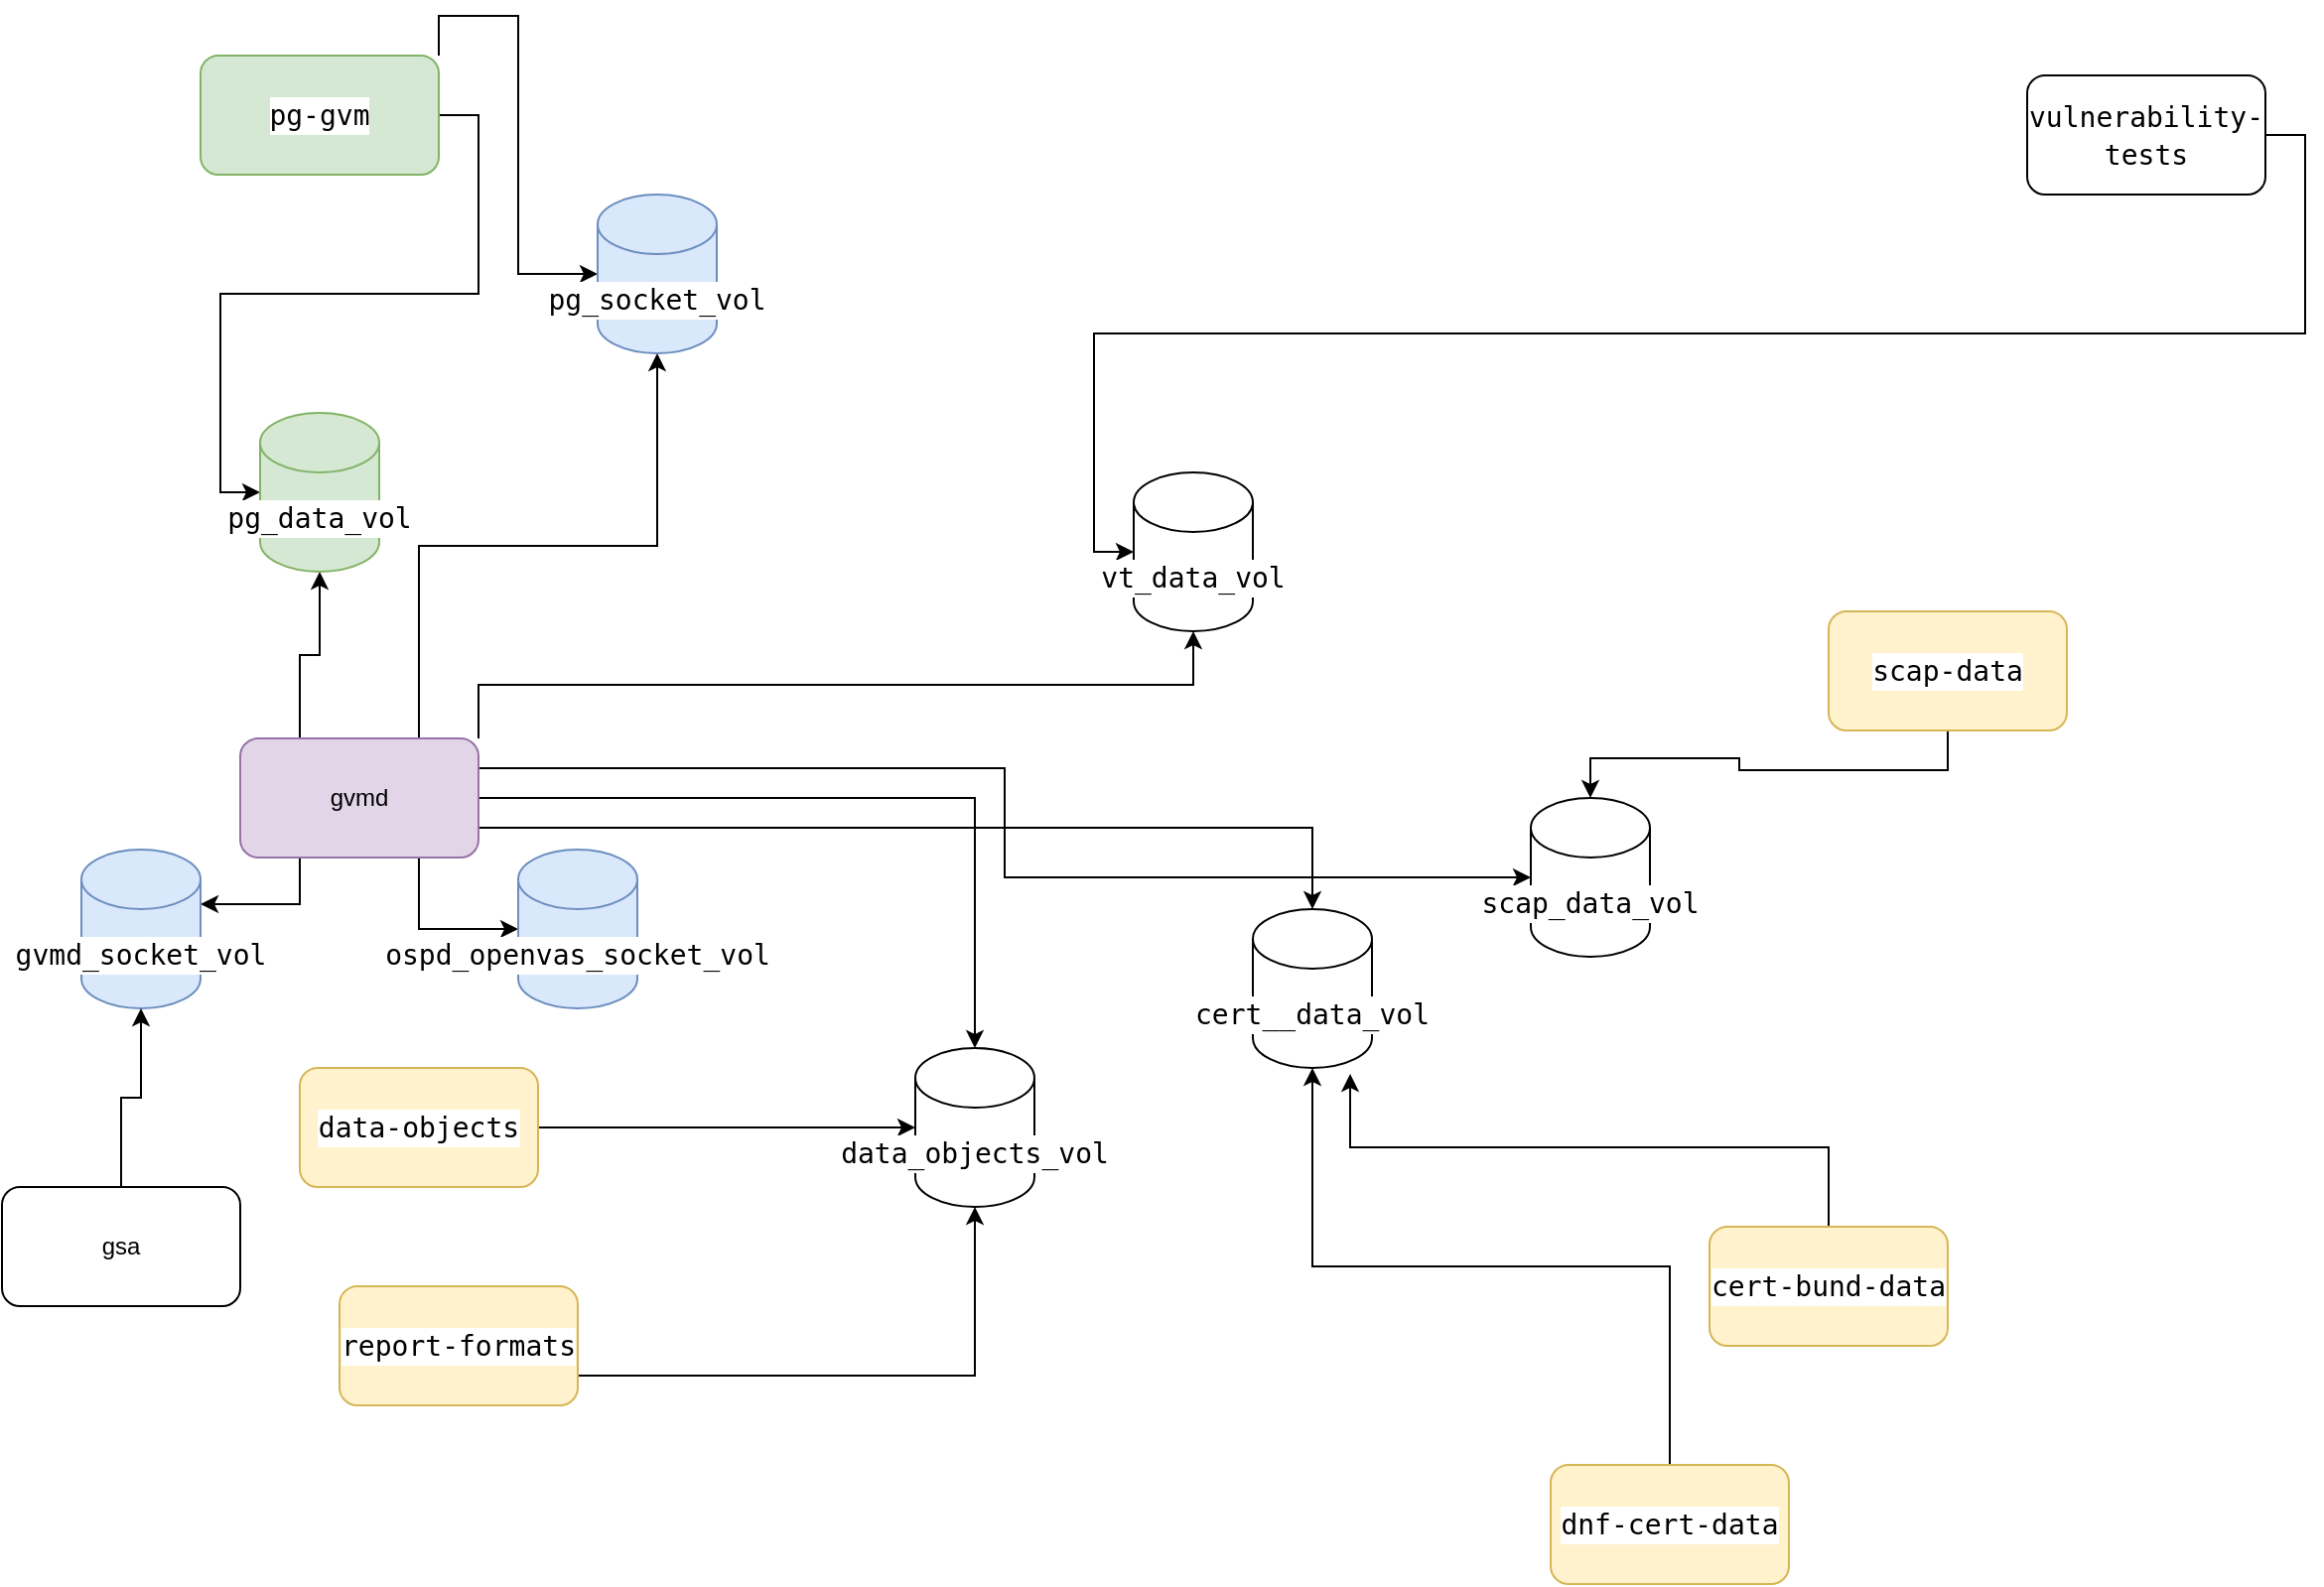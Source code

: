 <mxfile version="21.6.5" type="device" pages="2">
  <diagram name="gvmd" id="EJKHQy8DhwgOWNRzUq04">
    <mxGraphModel dx="1382" dy="843" grid="1" gridSize="10" guides="1" tooltips="1" connect="1" arrows="1" fold="1" page="1" pageScale="1" pageWidth="1169" pageHeight="827" math="0" shadow="0">
      <root>
        <mxCell id="0" />
        <mxCell id="1" parent="0" />
        <mxCell id="sP13IkEL5DIDl8-A1J3l-1" style="edgeStyle=orthogonalEdgeStyle;rounded=0;orthogonalLoop=1;jettySize=auto;html=1;exitX=1;exitY=0.5;exitDx=0;exitDy=0;" parent="1" source="G1zroLytCzBmQin_RzQE-1" target="G1zroLytCzBmQin_RzQE-18" edge="1">
          <mxGeometry relative="1" as="geometry" />
        </mxCell>
        <mxCell id="sP13IkEL5DIDl8-A1J3l-2" style="edgeStyle=orthogonalEdgeStyle;rounded=0;orthogonalLoop=1;jettySize=auto;html=1;exitX=0.25;exitY=0;exitDx=0;exitDy=0;entryX=0.5;entryY=1;entryDx=0;entryDy=0;entryPerimeter=0;" parent="1" source="G1zroLytCzBmQin_RzQE-1" target="G1zroLytCzBmQin_RzQE-29" edge="1">
          <mxGeometry relative="1" as="geometry" />
        </mxCell>
        <mxCell id="sP13IkEL5DIDl8-A1J3l-3" style="edgeStyle=orthogonalEdgeStyle;rounded=0;orthogonalLoop=1;jettySize=auto;html=1;exitX=0.75;exitY=0;exitDx=0;exitDy=0;" parent="1" source="G1zroLytCzBmQin_RzQE-1" target="G1zroLytCzBmQin_RzQE-30" edge="1">
          <mxGeometry relative="1" as="geometry" />
        </mxCell>
        <mxCell id="sP13IkEL5DIDl8-A1J3l-6" style="edgeStyle=orthogonalEdgeStyle;rounded=0;orthogonalLoop=1;jettySize=auto;html=1;exitX=0.25;exitY=1;exitDx=0;exitDy=0;entryX=1;entryY=0;entryDx=0;entryDy=27.5;entryPerimeter=0;" parent="1" source="G1zroLytCzBmQin_RzQE-1" target="sP13IkEL5DIDl8-A1J3l-4" edge="1">
          <mxGeometry relative="1" as="geometry" />
        </mxCell>
        <mxCell id="sP13IkEL5DIDl8-A1J3l-7" style="edgeStyle=orthogonalEdgeStyle;rounded=0;orthogonalLoop=1;jettySize=auto;html=1;exitX=0.75;exitY=1;exitDx=0;exitDy=0;" parent="1" source="G1zroLytCzBmQin_RzQE-1" target="sP13IkEL5DIDl8-A1J3l-5" edge="1">
          <mxGeometry relative="1" as="geometry" />
        </mxCell>
        <mxCell id="sP13IkEL5DIDl8-A1J3l-8" style="edgeStyle=orthogonalEdgeStyle;rounded=0;orthogonalLoop=1;jettySize=auto;html=1;exitX=1;exitY=0;exitDx=0;exitDy=0;" parent="1" source="G1zroLytCzBmQin_RzQE-1" target="G1zroLytCzBmQin_RzQE-3" edge="1">
          <mxGeometry relative="1" as="geometry" />
        </mxCell>
        <mxCell id="sP13IkEL5DIDl8-A1J3l-12" style="edgeStyle=orthogonalEdgeStyle;rounded=0;orthogonalLoop=1;jettySize=auto;html=1;exitX=1;exitY=0.75;exitDx=0;exitDy=0;entryX=0.5;entryY=0;entryDx=0;entryDy=0;entryPerimeter=0;" parent="1" source="G1zroLytCzBmQin_RzQE-1" target="G1zroLytCzBmQin_RzQE-13" edge="1">
          <mxGeometry relative="1" as="geometry" />
        </mxCell>
        <mxCell id="sP13IkEL5DIDl8-A1J3l-13" style="edgeStyle=orthogonalEdgeStyle;rounded=0;orthogonalLoop=1;jettySize=auto;html=1;exitX=1;exitY=0.25;exitDx=0;exitDy=0;entryX=0;entryY=0.5;entryDx=0;entryDy=0;entryPerimeter=0;" parent="1" source="G1zroLytCzBmQin_RzQE-1" target="G1zroLytCzBmQin_RzQE-10" edge="1">
          <mxGeometry relative="1" as="geometry" />
        </mxCell>
        <mxCell id="G1zroLytCzBmQin_RzQE-1" value="gvmd" style="rounded=1;whiteSpace=wrap;html=1;fillColor=#e1d5e7;strokeColor=#9673a6;" parent="1" vertex="1">
          <mxGeometry x="130" y="384" width="120" height="60" as="geometry" />
        </mxCell>
        <mxCell id="G1zroLytCzBmQin_RzQE-4" style="edgeStyle=orthogonalEdgeStyle;rounded=0;orthogonalLoop=1;jettySize=auto;html=1;exitX=1;exitY=0.5;exitDx=0;exitDy=0;entryX=0;entryY=0.5;entryDx=0;entryDy=0;entryPerimeter=0;" parent="1" source="G1zroLytCzBmQin_RzQE-2" target="G1zroLytCzBmQin_RzQE-3" edge="1">
          <mxGeometry relative="1" as="geometry" />
        </mxCell>
        <mxCell id="G1zroLytCzBmQin_RzQE-2" value="&lt;div style=&quot;background-color: rgb(255, 255, 255); font-family: &amp;quot;Droid Sans Mono&amp;quot;, &amp;quot;monospace&amp;quot;, monospace; font-size: 14px; line-height: 19px;&quot;&gt;vulnerability-tests&lt;/div&gt;" style="rounded=1;whiteSpace=wrap;html=1;" parent="1" vertex="1">
          <mxGeometry x="1030" y="50" width="120" height="60" as="geometry" />
        </mxCell>
        <mxCell id="G1zroLytCzBmQin_RzQE-3" value="&lt;div style=&quot;background-color: rgb(255, 255, 255); font-family: &amp;quot;Droid Sans Mono&amp;quot;, &amp;quot;monospace&amp;quot;, monospace; font-size: 14px; line-height: 19px;&quot;&gt;vt_data_vol&lt;/div&gt;" style="shape=cylinder3;whiteSpace=wrap;html=1;boundedLbl=1;backgroundOutline=1;size=15;" parent="1" vertex="1">
          <mxGeometry x="580" y="250" width="60" height="80" as="geometry" />
        </mxCell>
        <mxCell id="G1zroLytCzBmQin_RzQE-8" style="edgeStyle=orthogonalEdgeStyle;rounded=0;orthogonalLoop=1;jettySize=auto;html=1;exitX=0.5;exitY=1;exitDx=0;exitDy=0;" parent="1" source="G1zroLytCzBmQin_RzQE-9" target="G1zroLytCzBmQin_RzQE-10" edge="1">
          <mxGeometry relative="1" as="geometry" />
        </mxCell>
        <mxCell id="G1zroLytCzBmQin_RzQE-9" value="&lt;div style=&quot;background-color: rgb(255, 255, 255); font-family: &amp;quot;Droid Sans Mono&amp;quot;, &amp;quot;monospace&amp;quot;, monospace; font-size: 14px; line-height: 19px;&quot;&gt;scap-data&lt;/div&gt;" style="rounded=1;whiteSpace=wrap;html=1;fillColor=#fff2cc;strokeColor=#d6b656;" parent="1" vertex="1">
          <mxGeometry x="930" y="320" width="120" height="60" as="geometry" />
        </mxCell>
        <mxCell id="G1zroLytCzBmQin_RzQE-10" value="&lt;div style=&quot;background-color: rgb(255, 255, 255); font-family: &amp;quot;Droid Sans Mono&amp;quot;, &amp;quot;monospace&amp;quot;, monospace; font-size: 14px; line-height: 19px;&quot;&gt;scap_data_vol&lt;/div&gt;" style="shape=cylinder3;whiteSpace=wrap;html=1;boundedLbl=1;backgroundOutline=1;size=15;" parent="1" vertex="1">
          <mxGeometry x="780" y="414" width="60" height="80" as="geometry" />
        </mxCell>
        <mxCell id="G1zroLytCzBmQin_RzQE-11" style="edgeStyle=orthogonalEdgeStyle;rounded=0;orthogonalLoop=1;jettySize=auto;html=1;exitX=0.5;exitY=0;exitDx=0;exitDy=0;entryX=0.817;entryY=1.038;entryDx=0;entryDy=0;entryPerimeter=0;" parent="1" source="G1zroLytCzBmQin_RzQE-12" target="G1zroLytCzBmQin_RzQE-13" edge="1">
          <mxGeometry relative="1" as="geometry" />
        </mxCell>
        <mxCell id="G1zroLytCzBmQin_RzQE-12" value="&lt;div style=&quot;background-color: rgb(255, 255, 255); font-family: &amp;quot;Droid Sans Mono&amp;quot;, &amp;quot;monospace&amp;quot;, monospace; font-size: 14px; line-height: 19px;&quot;&gt;cert-bund-data&lt;/div&gt;" style="rounded=1;whiteSpace=wrap;html=1;fillColor=#fff2cc;strokeColor=#d6b656;" parent="1" vertex="1">
          <mxGeometry x="870" y="630" width="120" height="60" as="geometry" />
        </mxCell>
        <mxCell id="G1zroLytCzBmQin_RzQE-13" value="&lt;div style=&quot;background-color: rgb(255, 255, 255); font-family: &amp;quot;Droid Sans Mono&amp;quot;, &amp;quot;monospace&amp;quot;, monospace; font-size: 14px; line-height: 19px;&quot;&gt;cert__data_vol&lt;/div&gt;" style="shape=cylinder3;whiteSpace=wrap;html=1;boundedLbl=1;backgroundOutline=1;size=15;" parent="1" vertex="1">
          <mxGeometry x="640" y="470" width="60" height="80" as="geometry" />
        </mxCell>
        <mxCell id="G1zroLytCzBmQin_RzQE-15" style="edgeStyle=orthogonalEdgeStyle;rounded=0;orthogonalLoop=1;jettySize=auto;html=1;exitX=0.5;exitY=0;exitDx=0;exitDy=0;entryX=0.5;entryY=1;entryDx=0;entryDy=0;entryPerimeter=0;" parent="1" source="G1zroLytCzBmQin_RzQE-14" target="G1zroLytCzBmQin_RzQE-13" edge="1">
          <mxGeometry relative="1" as="geometry" />
        </mxCell>
        <mxCell id="G1zroLytCzBmQin_RzQE-14" value="&lt;div style=&quot;background-color: rgb(255, 255, 255); font-family: &amp;quot;Droid Sans Mono&amp;quot;, &amp;quot;monospace&amp;quot;, monospace; font-size: 14px; line-height: 19px;&quot;&gt;dnf-cert-data&lt;/div&gt;" style="rounded=1;whiteSpace=wrap;html=1;fillColor=#fff2cc;strokeColor=#d6b656;" parent="1" vertex="1">
          <mxGeometry x="790" y="750" width="120" height="60" as="geometry" />
        </mxCell>
        <mxCell id="G1zroLytCzBmQin_RzQE-16" style="edgeStyle=orthogonalEdgeStyle;rounded=0;orthogonalLoop=1;jettySize=auto;html=1;exitX=1;exitY=0.5;exitDx=0;exitDy=0;entryX=0;entryY=0.5;entryDx=0;entryDy=0;entryPerimeter=0;" parent="1" source="G1zroLytCzBmQin_RzQE-17" target="G1zroLytCzBmQin_RzQE-18" edge="1">
          <mxGeometry relative="1" as="geometry" />
        </mxCell>
        <mxCell id="G1zroLytCzBmQin_RzQE-17" value="&lt;div style=&quot;background-color: rgb(255, 255, 255); font-family: &amp;quot;Droid Sans Mono&amp;quot;, &amp;quot;monospace&amp;quot;, monospace; font-size: 14px; line-height: 19px;&quot;&gt;data-objects&lt;/div&gt;" style="rounded=1;whiteSpace=wrap;html=1;fillColor=#fff2cc;strokeColor=#d6b656;" parent="1" vertex="1">
          <mxGeometry x="160" y="550" width="120" height="60" as="geometry" />
        </mxCell>
        <mxCell id="G1zroLytCzBmQin_RzQE-18" value="&lt;div style=&quot;background-color: rgb(255, 255, 255); font-family: &amp;quot;Droid Sans Mono&amp;quot;, &amp;quot;monospace&amp;quot;, monospace; font-size: 14px; line-height: 19px;&quot;&gt;data_objects_vol&lt;/div&gt;" style="shape=cylinder3;whiteSpace=wrap;html=1;boundedLbl=1;backgroundOutline=1;size=15;" parent="1" vertex="1">
          <mxGeometry x="470" y="540" width="60" height="80" as="geometry" />
        </mxCell>
        <mxCell id="G1zroLytCzBmQin_RzQE-19" style="edgeStyle=orthogonalEdgeStyle;rounded=0;orthogonalLoop=1;jettySize=auto;html=1;exitX=1;exitY=0.75;exitDx=0;exitDy=0;entryX=0.5;entryY=1;entryDx=0;entryDy=0;entryPerimeter=0;" parent="1" source="G1zroLytCzBmQin_RzQE-20" target="G1zroLytCzBmQin_RzQE-18" edge="1">
          <mxGeometry relative="1" as="geometry" />
        </mxCell>
        <mxCell id="G1zroLytCzBmQin_RzQE-20" value="&lt;div style=&quot;background-color: rgb(255, 255, 255); font-family: &amp;quot;Droid Sans Mono&amp;quot;, &amp;quot;monospace&amp;quot;, monospace; font-size: 14px; line-height: 19px;&quot;&gt;report-formats&lt;/div&gt;" style="rounded=1;whiteSpace=wrap;html=1;fillColor=#fff2cc;strokeColor=#d6b656;" parent="1" vertex="1">
          <mxGeometry x="180" y="660" width="120" height="60" as="geometry" />
        </mxCell>
        <mxCell id="G1zroLytCzBmQin_RzQE-21" style="edgeStyle=orthogonalEdgeStyle;rounded=0;orthogonalLoop=1;jettySize=auto;html=1;exitX=1;exitY=0.5;exitDx=0;exitDy=0;entryX=0;entryY=0.5;entryDx=0;entryDy=0;entryPerimeter=0;" parent="1" edge="1">
          <mxGeometry relative="1" as="geometry">
            <mxPoint x="490" y="430" as="sourcePoint" />
          </mxGeometry>
        </mxCell>
        <mxCell id="G1zroLytCzBmQin_RzQE-24" style="edgeStyle=orthogonalEdgeStyle;rounded=0;orthogonalLoop=1;jettySize=auto;html=1;exitX=1;exitY=0.5;exitDx=0;exitDy=0;entryX=0;entryY=0.5;entryDx=0;entryDy=0;entryPerimeter=0;" parent="1" edge="1">
          <mxGeometry relative="1" as="geometry">
            <mxPoint x="170" y="460" as="sourcePoint" />
          </mxGeometry>
        </mxCell>
        <mxCell id="G1zroLytCzBmQin_RzQE-27" style="edgeStyle=orthogonalEdgeStyle;rounded=0;orthogonalLoop=1;jettySize=auto;html=1;exitX=1;exitY=0.5;exitDx=0;exitDy=0;entryX=0;entryY=0.5;entryDx=0;entryDy=0;entryPerimeter=0;" parent="1" source="G1zroLytCzBmQin_RzQE-28" target="G1zroLytCzBmQin_RzQE-29" edge="1">
          <mxGeometry relative="1" as="geometry" />
        </mxCell>
        <mxCell id="G1zroLytCzBmQin_RzQE-31" style="edgeStyle=orthogonalEdgeStyle;rounded=0;orthogonalLoop=1;jettySize=auto;html=1;exitX=1;exitY=0;exitDx=0;exitDy=0;entryX=0;entryY=0.5;entryDx=0;entryDy=0;entryPerimeter=0;" parent="1" source="G1zroLytCzBmQin_RzQE-28" target="G1zroLytCzBmQin_RzQE-30" edge="1">
          <mxGeometry relative="1" as="geometry" />
        </mxCell>
        <mxCell id="G1zroLytCzBmQin_RzQE-28" value="&lt;div style=&quot;background-color: rgb(255, 255, 255); font-family: &amp;quot;Droid Sans Mono&amp;quot;, &amp;quot;monospace&amp;quot;, monospace; font-size: 14px; line-height: 19px;&quot;&gt;pg-gvm&lt;/div&gt;" style="rounded=1;whiteSpace=wrap;html=1;fillColor=#d5e8d4;strokeColor=#82b366;" parent="1" vertex="1">
          <mxGeometry x="110" y="40" width="120" height="60" as="geometry" />
        </mxCell>
        <mxCell id="G1zroLytCzBmQin_RzQE-29" value="&lt;div style=&quot;background-color: rgb(255, 255, 255); font-family: &amp;quot;Droid Sans Mono&amp;quot;, &amp;quot;monospace&amp;quot;, monospace; font-size: 14px; line-height: 19px;&quot;&gt;pg_data_vol&lt;/div&gt;" style="shape=cylinder3;whiteSpace=wrap;html=1;boundedLbl=1;backgroundOutline=1;size=15;fillColor=#d5e8d4;strokeColor=#82b366;" parent="1" vertex="1">
          <mxGeometry x="140" y="220" width="60" height="80" as="geometry" />
        </mxCell>
        <mxCell id="G1zroLytCzBmQin_RzQE-30" value="&lt;div style=&quot;background-color: rgb(255, 255, 255); font-family: &amp;quot;Droid Sans Mono&amp;quot;, &amp;quot;monospace&amp;quot;, monospace; font-size: 14px; line-height: 19px;&quot;&gt;pg_socket_vol&lt;/div&gt;" style="shape=cylinder3;whiteSpace=wrap;html=1;boundedLbl=1;backgroundOutline=1;size=15;fillColor=#dae8fc;strokeColor=#6c8ebf;" parent="1" vertex="1">
          <mxGeometry x="310" y="110" width="60" height="80" as="geometry" />
        </mxCell>
        <mxCell id="sP13IkEL5DIDl8-A1J3l-4" value="&lt;div style=&quot;background-color: rgb(255, 255, 255); font-family: &amp;quot;Droid Sans Mono&amp;quot;, &amp;quot;monospace&amp;quot;, monospace; font-size: 14px; line-height: 19px;&quot;&gt;gvmd_socket_vol&lt;/div&gt;" style="shape=cylinder3;whiteSpace=wrap;html=1;boundedLbl=1;backgroundOutline=1;size=15;fillColor=#dae8fc;strokeColor=#6c8ebf;" parent="1" vertex="1">
          <mxGeometry x="50" y="440" width="60" height="80" as="geometry" />
        </mxCell>
        <mxCell id="sP13IkEL5DIDl8-A1J3l-5" value="&lt;div style=&quot;background-color: rgb(255, 255, 255); font-family: &amp;quot;Droid Sans Mono&amp;quot;, &amp;quot;monospace&amp;quot;, monospace; font-size: 14px; line-height: 19px;&quot;&gt;ospd_openvas_socket_vol&lt;/div&gt;" style="shape=cylinder3;whiteSpace=wrap;html=1;boundedLbl=1;backgroundOutline=1;size=15;fillColor=#dae8fc;strokeColor=#6c8ebf;" parent="1" vertex="1">
          <mxGeometry x="270" y="440" width="60" height="80" as="geometry" />
        </mxCell>
        <mxCell id="sP13IkEL5DIDl8-A1J3l-10" style="edgeStyle=orthogonalEdgeStyle;rounded=0;orthogonalLoop=1;jettySize=auto;html=1;exitX=0.5;exitY=0;exitDx=0;exitDy=0;entryX=0.5;entryY=1;entryDx=0;entryDy=0;entryPerimeter=0;" parent="1" source="sP13IkEL5DIDl8-A1J3l-9" target="sP13IkEL5DIDl8-A1J3l-4" edge="1">
          <mxGeometry relative="1" as="geometry" />
        </mxCell>
        <mxCell id="sP13IkEL5DIDl8-A1J3l-9" value="gsa" style="rounded=1;whiteSpace=wrap;html=1;" parent="1" vertex="1">
          <mxGeometry x="10" y="610" width="120" height="60" as="geometry" />
        </mxCell>
      </root>
    </mxGraphModel>
  </diagram>
  <diagram name="openvas" id="hPpWNtwQ92RmoDZGUYMv">
    <mxGraphModel dx="1382" dy="843" grid="1" gridSize="10" guides="1" tooltips="1" connect="1" arrows="1" fold="1" page="1" pageScale="1" pageWidth="1169" pageHeight="827" math="0" shadow="0">
      <root>
        <mxCell id="056qWDRWDdOtul4DCGZ--0" />
        <mxCell id="056qWDRWDdOtul4DCGZ--1" parent="056qWDRWDdOtul4DCGZ--0" />
        <mxCell id="AK1B5cC-5VPjAd3VQ5SN-2" style="edgeStyle=orthogonalEdgeStyle;rounded=0;orthogonalLoop=1;jettySize=auto;html=1;exitX=1;exitY=0.25;exitDx=0;exitDy=0;entryX=0.5;entryY=1;entryDx=0;entryDy=0;entryPerimeter=0;" parent="056qWDRWDdOtul4DCGZ--1" source="056qWDRWDdOtul4DCGZ--2" target="AK1B5cC-5VPjAd3VQ5SN-0" edge="1">
          <mxGeometry relative="1" as="geometry" />
        </mxCell>
        <mxCell id="AK1B5cC-5VPjAd3VQ5SN-3" style="edgeStyle=orthogonalEdgeStyle;rounded=0;orthogonalLoop=1;jettySize=auto;html=1;exitX=0.75;exitY=1;exitDx=0;exitDy=0;" parent="056qWDRWDdOtul4DCGZ--1" source="056qWDRWDdOtul4DCGZ--2" target="056qWDRWDdOtul4DCGZ--27" edge="1">
          <mxGeometry relative="1" as="geometry">
            <Array as="points">
              <mxPoint x="270" y="300" />
              <mxPoint x="390" y="300" />
            </Array>
          </mxGeometry>
        </mxCell>
        <mxCell id="AK1B5cC-5VPjAd3VQ5SN-8" style="edgeStyle=orthogonalEdgeStyle;rounded=0;orthogonalLoop=1;jettySize=auto;html=1;exitX=1;exitY=0.75;exitDx=0;exitDy=0;entryX=0;entryY=0.5;entryDx=0;entryDy=0;dashed=1;" parent="056qWDRWDdOtul4DCGZ--1" source="056qWDRWDdOtul4DCGZ--2" target="AK1B5cC-5VPjAd3VQ5SN-1" edge="1">
          <mxGeometry relative="1" as="geometry" />
        </mxCell>
        <mxCell id="056qWDRWDdOtul4DCGZ--2" value="openvas" style="rounded=1;whiteSpace=wrap;html=1;fillColor=#e1d5e7;strokeColor=#9673a6;" parent="056qWDRWDdOtul4DCGZ--1" vertex="1">
          <mxGeometry x="180" y="120" width="120" height="60" as="geometry" />
        </mxCell>
        <mxCell id="056qWDRWDdOtul4DCGZ--3" style="edgeStyle=orthogonalEdgeStyle;rounded=0;orthogonalLoop=1;jettySize=auto;html=1;exitX=1;exitY=0.5;exitDx=0;exitDy=0;entryX=0;entryY=0.5;entryDx=0;entryDy=0;entryPerimeter=0;" parent="056qWDRWDdOtul4DCGZ--1" source="056qWDRWDdOtul4DCGZ--4" target="056qWDRWDdOtul4DCGZ--5" edge="1">
          <mxGeometry relative="1" as="geometry" />
        </mxCell>
        <mxCell id="056qWDRWDdOtul4DCGZ--4" value="&lt;div style=&quot;background-color: rgb(255, 255, 255); font-family: &amp;quot;Droid Sans Mono&amp;quot;, &amp;quot;monospace&amp;quot;, monospace; font-size: 14px; line-height: 19px;&quot;&gt;vulnerability-tests&lt;/div&gt;" style="rounded=1;whiteSpace=wrap;html=1;fillColor=#ffe6cc;strokeColor=#d79b00;" parent="056qWDRWDdOtul4DCGZ--1" vertex="1">
          <mxGeometry x="830" y="30" width="120" height="60" as="geometry" />
        </mxCell>
        <mxCell id="056qWDRWDdOtul4DCGZ--5" value="&lt;div style=&quot;background-color: rgb(255, 255, 255); font-family: &amp;quot;Droid Sans Mono&amp;quot;, &amp;quot;monospace&amp;quot;, monospace; font-size: 14px; line-height: 19px;&quot;&gt;vt_data_vol&lt;/div&gt;" style="shape=cylinder3;whiteSpace=wrap;html=1;boundedLbl=1;backgroundOutline=1;size=15;" parent="056qWDRWDdOtul4DCGZ--1" vertex="1">
          <mxGeometry x="690" y="130" width="60" height="80" as="geometry" />
        </mxCell>
        <mxCell id="056qWDRWDdOtul4DCGZ--6" style="edgeStyle=orthogonalEdgeStyle;rounded=0;orthogonalLoop=1;jettySize=auto;html=1;exitX=1;exitY=0.5;exitDx=0;exitDy=0;entryX=0;entryY=0.5;entryDx=0;entryDy=0;entryPerimeter=0;" parent="056qWDRWDdOtul4DCGZ--1" source="056qWDRWDdOtul4DCGZ--7" target="056qWDRWDdOtul4DCGZ--8" edge="1">
          <mxGeometry relative="1" as="geometry" />
        </mxCell>
        <mxCell id="056qWDRWDdOtul4DCGZ--7" value="&lt;div style=&quot;background-color: rgb(255, 255, 255); font-family: &amp;quot;Droid Sans Mono&amp;quot;, &amp;quot;monospace&amp;quot;, monospace; font-size: 14px; line-height: 19px;&quot;&gt;notus-data&lt;/div&gt;" style="rounded=1;whiteSpace=wrap;html=1;fillColor=#fff2cc;strokeColor=#d6b656;" parent="056qWDRWDdOtul4DCGZ--1" vertex="1">
          <mxGeometry x="200" y="550" width="120" height="60" as="geometry" />
        </mxCell>
        <mxCell id="056qWDRWDdOtul4DCGZ--8" value="&lt;div style=&quot;background-color: rgb(255, 255, 255); font-family: &amp;quot;Droid Sans Mono&amp;quot;, &amp;quot;monospace&amp;quot;, monospace; font-size: 14px; line-height: 19px;&quot;&gt;notus_data_vol&lt;/div&gt;" style="shape=cylinder3;whiteSpace=wrap;html=1;boundedLbl=1;backgroundOutline=1;size=15;fillColor=#e1d5e7;strokeColor=#9673a6;" parent="056qWDRWDdOtul4DCGZ--1" vertex="1">
          <mxGeometry x="610" y="540" width="60" height="80" as="geometry" />
        </mxCell>
        <mxCell id="056qWDRWDdOtul4DCGZ--22" style="edgeStyle=orthogonalEdgeStyle;rounded=0;orthogonalLoop=1;jettySize=auto;html=1;exitX=1;exitY=0.5;exitDx=0;exitDy=0;entryX=0;entryY=0.5;entryDx=0;entryDy=0;entryPerimeter=0;" parent="056qWDRWDdOtul4DCGZ--1" source="056qWDRWDdOtul4DCGZ--23" target="056qWDRWDdOtul4DCGZ--24" edge="1">
          <mxGeometry relative="1" as="geometry" />
        </mxCell>
        <mxCell id="056qWDRWDdOtul4DCGZ--23" value="&lt;div style=&quot;background-color: rgb(255, 255, 255); font-family: &amp;quot;Droid Sans Mono&amp;quot;, &amp;quot;monospace&amp;quot;, monospace; font-size: 14px; line-height: 19px;&quot;&gt;gpg-data&lt;/div&gt;" style="rounded=1;whiteSpace=wrap;html=1;fillColor=#fff2cc;strokeColor=#d6b656;" parent="056qWDRWDdOtul4DCGZ--1" vertex="1">
          <mxGeometry x="1020" y="90" width="120" height="60" as="geometry" />
        </mxCell>
        <mxCell id="056qWDRWDdOtul4DCGZ--24" value="&lt;div style=&quot;background-color: rgb(255, 255, 255); font-family: &amp;quot;Droid Sans Mono&amp;quot;, &amp;quot;monospace&amp;quot;, monospace; font-size: 14px; line-height: 19px;&quot;&gt;gpg_data_vol&lt;/div&gt;" style="shape=cylinder3;whiteSpace=wrap;html=1;boundedLbl=1;backgroundOutline=1;size=15;" parent="056qWDRWDdOtul4DCGZ--1" vertex="1">
          <mxGeometry x="830" y="140" width="60" height="80" as="geometry" />
        </mxCell>
        <mxCell id="056qWDRWDdOtul4DCGZ--25" style="edgeStyle=orthogonalEdgeStyle;rounded=0;orthogonalLoop=1;jettySize=auto;html=1;exitX=1;exitY=0.5;exitDx=0;exitDy=0;entryX=0;entryY=0.5;entryDx=0;entryDy=0;entryPerimeter=0;" parent="056qWDRWDdOtul4DCGZ--1" source="056qWDRWDdOtul4DCGZ--26" target="056qWDRWDdOtul4DCGZ--27" edge="1">
          <mxGeometry relative="1" as="geometry" />
        </mxCell>
        <mxCell id="056qWDRWDdOtul4DCGZ--26" value="&lt;div style=&quot;background-color: rgb(255, 255, 255); font-family: &amp;quot;Droid Sans Mono&amp;quot;, &amp;quot;monospace&amp;quot;, monospace; font-size: 14px; line-height: 19px;&quot;&gt;redis-server&lt;/div&gt;" style="rounded=1;whiteSpace=wrap;html=1;" parent="056qWDRWDdOtul4DCGZ--1" vertex="1">
          <mxGeometry x="50" y="430" width="120" height="60" as="geometry" />
        </mxCell>
        <mxCell id="056qWDRWDdOtul4DCGZ--27" value="&lt;div style=&quot;background-color: rgb(255, 255, 255); font-family: &amp;quot;Droid Sans Mono&amp;quot;, &amp;quot;monospace&amp;quot;, monospace; font-size: 14px; line-height: 19px;&quot;&gt;redis_socket_vol&lt;/div&gt;" style="shape=cylinder3;whiteSpace=wrap;html=1;boundedLbl=1;backgroundOutline=1;size=15;fillColor=#dae8fc;strokeColor=#6c8ebf;" parent="056qWDRWDdOtul4DCGZ--1" vertex="1">
          <mxGeometry x="360" y="420" width="60" height="80" as="geometry" />
        </mxCell>
        <mxCell id="AK1B5cC-5VPjAd3VQ5SN-0" value="&lt;div style=&quot;background-color: rgb(255, 255, 255); font-family: &amp;quot;Droid Sans Mono&amp;quot;, &amp;quot;monospace&amp;quot;, monospace; font-size: 14px; line-height: 19px;&quot;&gt;ospd_openvas_socket_vol&lt;/div&gt;" style="shape=cylinder3;whiteSpace=wrap;html=1;boundedLbl=1;backgroundOutline=1;size=15;fillColor=#dae8fc;strokeColor=#6c8ebf;" parent="056qWDRWDdOtul4DCGZ--1" vertex="1">
          <mxGeometry x="420" y="10" width="60" height="80" as="geometry" />
        </mxCell>
        <mxCell id="AK1B5cC-5VPjAd3VQ5SN-1" value="mqtt" style="rounded=1;whiteSpace=wrap;html=1;fillColor=#e1d5e7;strokeColor=#9673a6;" parent="056qWDRWDdOtul4DCGZ--1" vertex="1">
          <mxGeometry x="460" y="220" width="120" height="60" as="geometry" />
        </mxCell>
        <mxCell id="AK1B5cC-5VPjAd3VQ5SN-5" style="edgeStyle=orthogonalEdgeStyle;rounded=0;orthogonalLoop=1;jettySize=auto;html=1;exitX=0.5;exitY=1;exitDx=0;exitDy=0;entryX=0.5;entryY=0;entryDx=0;entryDy=0;entryPerimeter=0;" parent="056qWDRWDdOtul4DCGZ--1" source="AK1B5cC-5VPjAd3VQ5SN-4" target="056qWDRWDdOtul4DCGZ--8" edge="1">
          <mxGeometry relative="1" as="geometry" />
        </mxCell>
        <mxCell id="AK1B5cC-5VPjAd3VQ5SN-6" style="edgeStyle=orthogonalEdgeStyle;rounded=0;orthogonalLoop=1;jettySize=auto;html=1;exitX=1;exitY=0.5;exitDx=0;exitDy=0;entryX=0.283;entryY=0.988;entryDx=0;entryDy=0;entryPerimeter=0;" parent="056qWDRWDdOtul4DCGZ--1" source="AK1B5cC-5VPjAd3VQ5SN-4" target="056qWDRWDdOtul4DCGZ--24" edge="1">
          <mxGeometry relative="1" as="geometry" />
        </mxCell>
        <mxCell id="AK1B5cC-5VPjAd3VQ5SN-7" style="edgeStyle=orthogonalEdgeStyle;rounded=0;orthogonalLoop=1;jettySize=auto;html=1;exitX=0;exitY=0.5;exitDx=0;exitDy=0;entryX=0.5;entryY=1;entryDx=0;entryDy=0;dashed=1;" parent="056qWDRWDdOtul4DCGZ--1" source="AK1B5cC-5VPjAd3VQ5SN-4" target="AK1B5cC-5VPjAd3VQ5SN-1" edge="1">
          <mxGeometry relative="1" as="geometry" />
        </mxCell>
        <mxCell id="AK1B5cC-5VPjAd3VQ5SN-4" value="notus-scanner" style="rounded=1;whiteSpace=wrap;html=1;fillColor=#e1d5e7;strokeColor=#9673a6;" parent="056qWDRWDdOtul4DCGZ--1" vertex="1">
          <mxGeometry x="630" y="360" width="110" height="60" as="geometry" />
        </mxCell>
      </root>
    </mxGraphModel>
  </diagram>
</mxfile>
